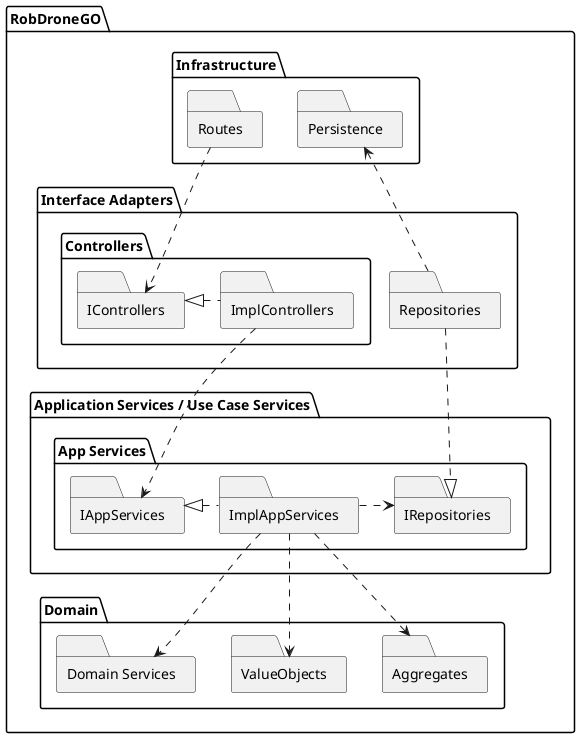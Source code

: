 @startuml

folder RobDroneGO {
  folder Infrastructure as infra {
    folder Routes as routes {

    }

    folder Persistence as persistence {

    }
  }

  folder "Interface Adapters" as adapters {
    folder Controllers as ctrl {
      folder ImplControllers as implCtrl {

      }

      folder IControllers as iCtrl {

      }
    }

    folder Repositories as repos {

    }
  }

  folder "Application Services / Use Case Services" as services {
    folder "App Services" as appServ {
      folder IAppServices as iAppServ {

      }

      folder ImplAppServices as implAppServ {

      }

      folder IRepositories as iRepos {

      }
    }
  }

  folder Domain as domain {
    folder Aggregates as aggregates {

    }

    folder ValueObjects as vo {

    }

    folder "Domain Services" as domainServ {

    }
  }
}

routes ..> iCtrl

implAppServ .l|> iAppServ
implAppServ .> iRepos

implAppServ ..> aggregates
implAppServ ..> vo
implAppServ ..> domainServ

repos .u.> persistence
repos ..|> iRepos

implCtrl .l|> iCtrl
implCtrl ..> iAppServ
@enduml

